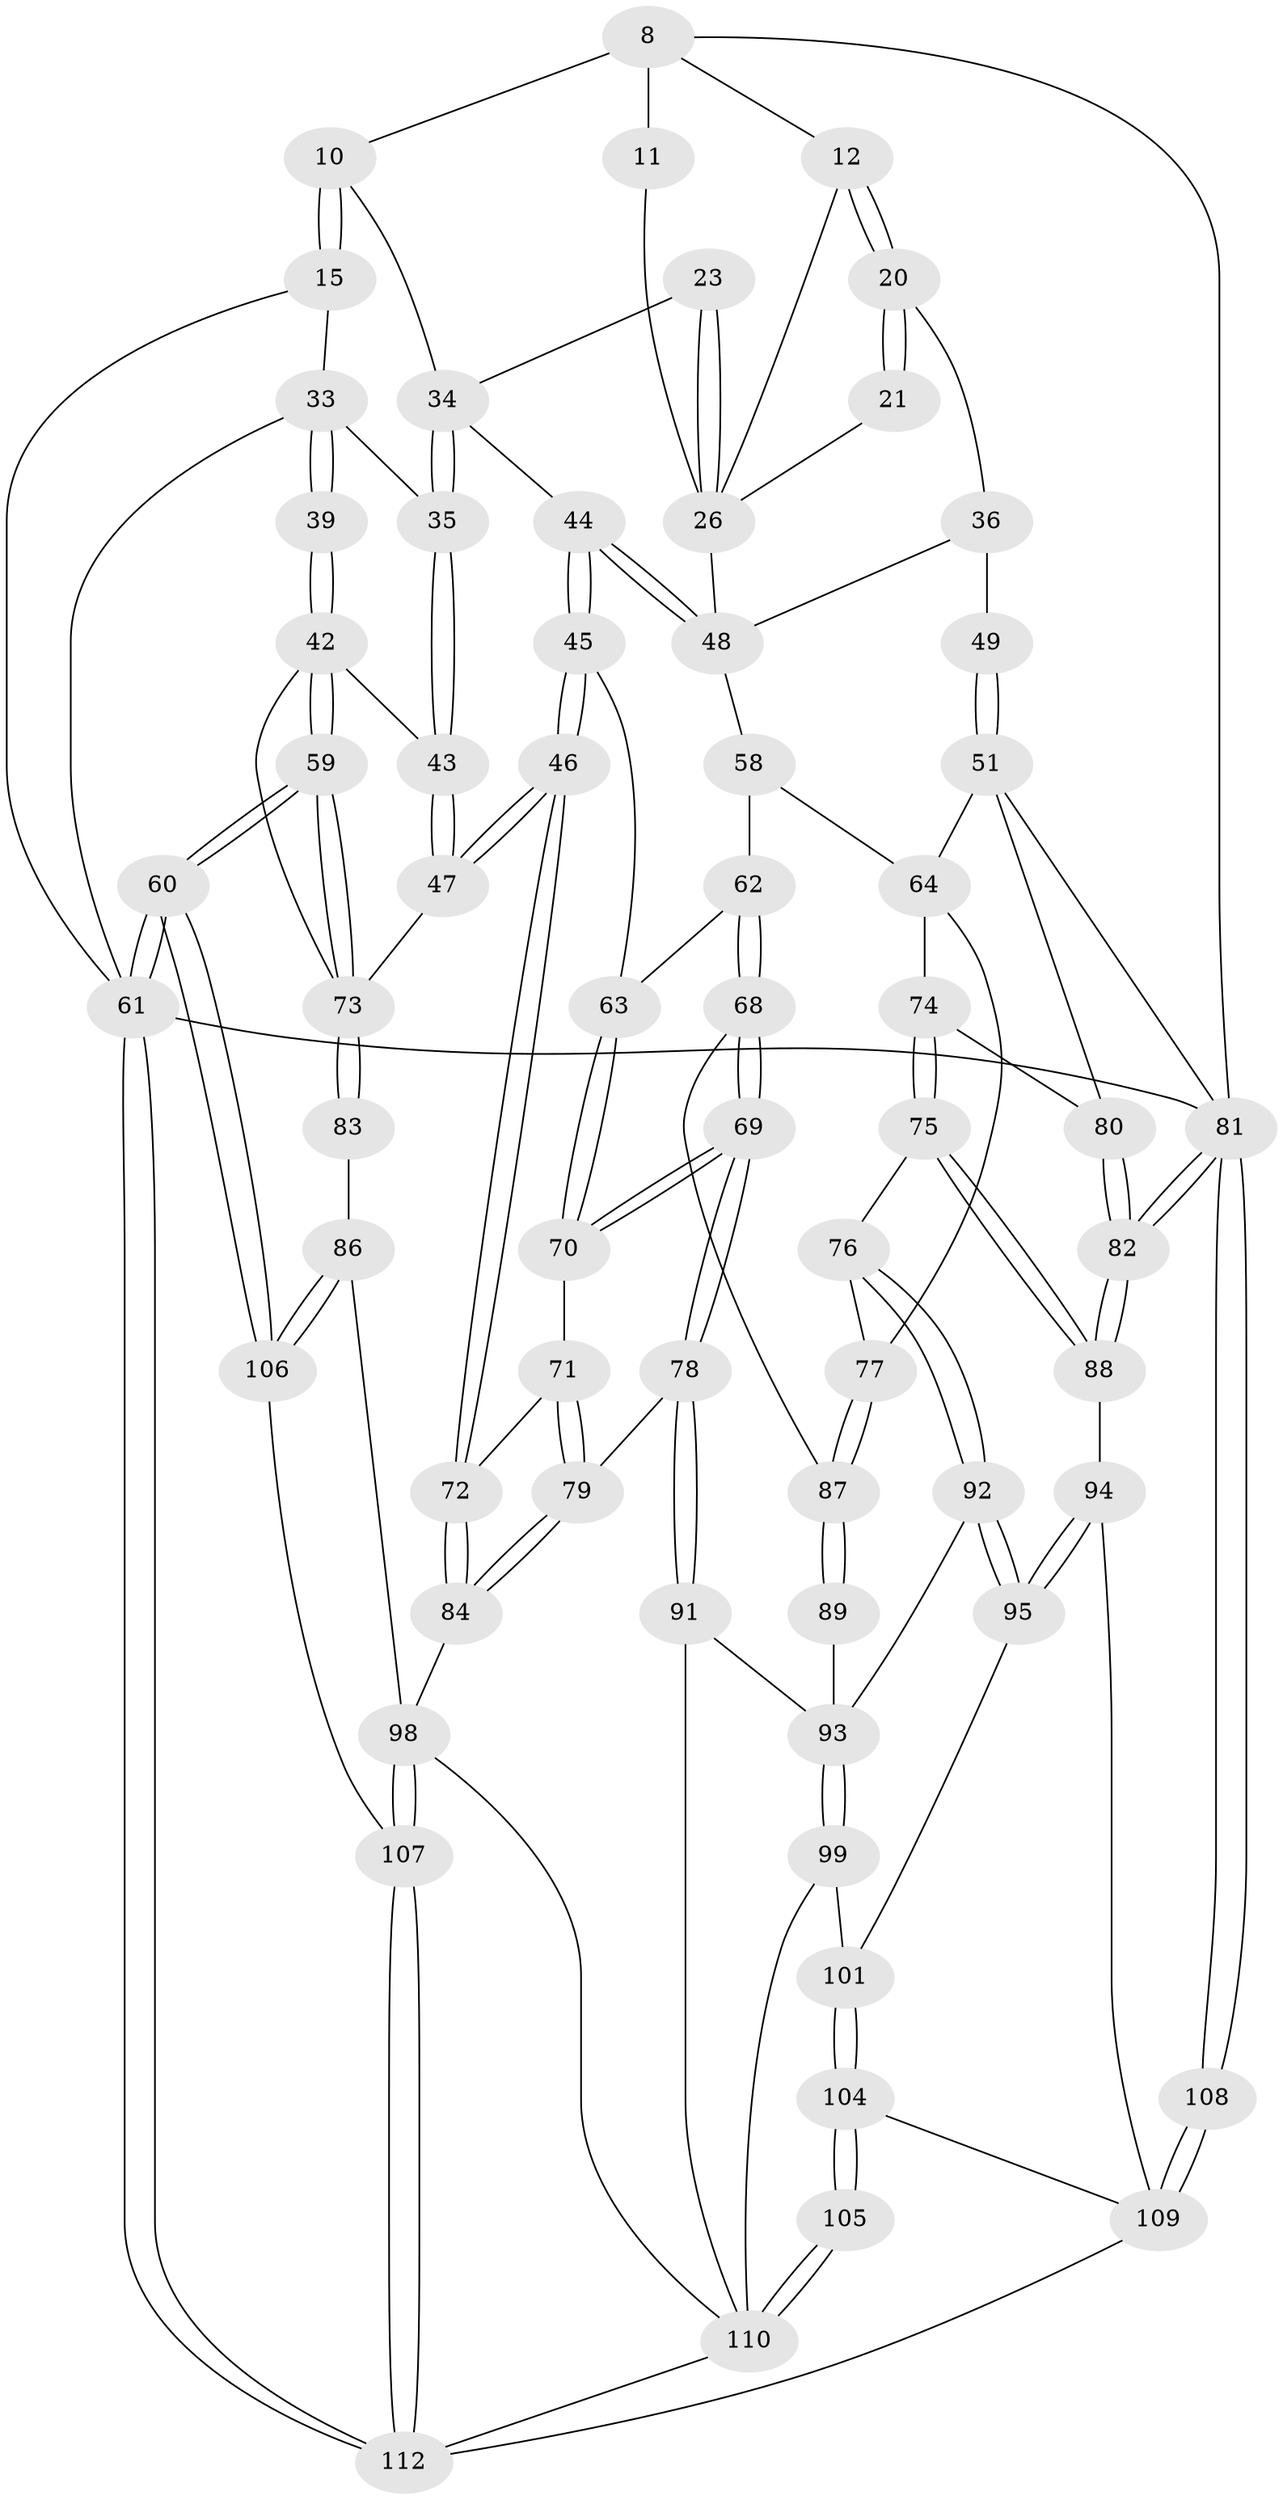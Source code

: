 // original degree distribution, {3: 0.017857142857142856, 4: 0.2767857142857143, 6: 0.25892857142857145, 5: 0.44642857142857145}
// Generated by graph-tools (version 1.1) at 2025/05/03/04/25 22:05:26]
// undirected, 67 vertices, 156 edges
graph export_dot {
graph [start="1"]
  node [color=gray90,style=filled];
  8 [pos="+0.379030056480225+0.06781666359260582",super="+3"];
  10 [pos="+0.2771472770553806+0.13128243483862198",super="+9"];
  11 [pos="+0.5134164028902443+0.10670159989048286"];
  12 [pos="+0.7213722838606633+0"];
  15 [pos="+0.21060142031429377+0.09975731501203047",super="+6+7"];
  20 [pos="+0.7842808950747251+0.08874377601425974",super="+19"];
  21 [pos="+0.6529013775234485+0.23262896740521039"];
  23 [pos="+0.49311187151660774+0.21144990828626592"];
  26 [pos="+0.6166333372348576+0.29274360267838045",super="+22+14"];
  33 [pos="+0.07319493494052932+0.27877542863539484",super="+28+29"];
  34 [pos="+0.2515151599184738+0.27786538982053344",super="+25+24"];
  35 [pos="+0.2469781431004278+0.28393037631611007",super="+31+30+32"];
  36 [pos="+0.7627529878835513+0.3486521763320062",super="+18"];
  39 [pos="+0+0.09784957031381442"];
  42 [pos="+0+0.4551457491262023",super="+41"];
  43 [pos="+0.2184231991621864+0.38143452205856504",super="+40"];
  44 [pos="+0.42247242948922614+0.4409592000665713"];
  45 [pos="+0.4041386406679656+0.4596257899259239"];
  46 [pos="+0.3505918669671353+0.5013300017496699"];
  47 [pos="+0.2871484291900945+0.49802232152750125"];
  48 [pos="+0.53641507057868+0.42194583883702147",super="+38"];
  49 [pos="+0.8542924569746091+0.3848368154857092",super="+17"];
  51 [pos="+0.9062447895431801+0.43924890384079257",super="+50"];
  58 [pos="+0.5810788865163158+0.5041083010697136",super="+57+54"];
  59 [pos="+0+0.7871973944904322"];
  60 [pos="+0+0.9858121209818754"];
  61 [pos="+0+1",super="+5"];
  62 [pos="+0.5489977976013322+0.5582809670918749"];
  63 [pos="+0.516492954711673+0.5709514725178999"];
  64 [pos="+0.6501173487294061+0.5636089390617828",super="+53"];
  68 [pos="+0.5696973259745582+0.6448898997041542"];
  69 [pos="+0.5323218936870737+0.663311315658497"];
  70 [pos="+0.5001460238208167+0.6078274215202649"];
  71 [pos="+0.4633754675948654+0.5939293020905811"];
  72 [pos="+0.3529734487486319+0.5070600975173152"];
  73 [pos="+0+0.727553277447779",super="+56+55"];
  74 [pos="+0.8501180271392083+0.5700831981988603"];
  75 [pos="+0.8578677432236329+0.6293580171316205"];
  76 [pos="+0.7797760224049242+0.655998968108812"];
  77 [pos="+0.7492375216855227+0.6601992797068108",super="+65"];
  78 [pos="+0.4908654484419679+0.7292268661607053"];
  79 [pos="+0.43924982685176883+0.7369133317464098"];
  80 [pos="+1+0.3886464710124235"];
  81 [pos="+1+1",super="+4"];
  82 [pos="+1+0.7618246576956196"];
  83 [pos="+0.21025439403960522+0.6905084374060072"];
  84 [pos="+0.3927839994281056+0.748409331631314"];
  86 [pos="+0.31790740003493717+0.7845985000782223"];
  87 [pos="+0.6890814597523176+0.7240335533898948",super="+66+67"];
  88 [pos="+1+0.7490626115771398"];
  89 [pos="+0.6560804720612721+0.77979392726201"];
  91 [pos="+0.5930608247334302+0.8045791252996799"];
  92 [pos="+0.7706598005636737+0.773162351151983"];
  93 [pos="+0.6674312611992037+0.7896531594547485",super="+90"];
  94 [pos="+0.9219254126469784+0.8179985335568194"];
  95 [pos="+0.8199844697452714+0.8241271476945342"];
  98 [pos="+0.4341740087545098+0.9033732335903795",super="+85"];
  99 [pos="+0.7167730258506353+0.8476122555452857"];
  101 [pos="+0.7520283683800434+0.8537542468727033"];
  104 [pos="+0.7838033714095172+0.9465892446805033"];
  105 [pos="+0.6374328860618799+1"];
  106 [pos="+0.25066282752809327+0.8645257042244491"];
  107 [pos="+0.31087212414262066+1"];
  108 [pos="+1+1"];
  109 [pos="+0.8481561734793522+1",super="+103+102"];
  110 [pos="+0.6195392125190109+1",super="+97+96+100"];
  112 [pos="+0.26558025619687764+1",super="+111"];
  8 -- 11 [weight=2];
  8 -- 81;
  8 -- 12;
  8 -- 10;
  10 -- 15 [weight=2];
  10 -- 15;
  10 -- 34;
  11 -- 26;
  12 -- 20;
  12 -- 20;
  12 -- 26;
  15 -- 61;
  15 -- 33;
  20 -- 21 [weight=2];
  20 -- 21;
  20 -- 36;
  21 -- 26;
  23 -- 26 [weight=2];
  23 -- 26;
  23 -- 34;
  26 -- 48;
  33 -- 39 [weight=2];
  33 -- 39;
  33 -- 35 [weight=2];
  33 -- 61;
  34 -- 35 [weight=2];
  34 -- 35;
  34 -- 44;
  35 -- 43 [weight=2];
  35 -- 43;
  36 -- 49 [weight=2];
  36 -- 48;
  39 -- 42;
  39 -- 42;
  42 -- 59;
  42 -- 59;
  42 -- 73;
  42 -- 43;
  43 -- 47;
  43 -- 47;
  44 -- 45;
  44 -- 45;
  44 -- 48;
  44 -- 48;
  45 -- 46;
  45 -- 46;
  45 -- 63;
  46 -- 47;
  46 -- 47;
  46 -- 72;
  46 -- 72;
  47 -- 73;
  48 -- 58 [weight=2];
  49 -- 51 [weight=2];
  49 -- 51;
  51 -- 80;
  51 -- 81;
  51 -- 64;
  58 -- 62;
  58 -- 64 [weight=2];
  59 -- 60;
  59 -- 60;
  59 -- 73;
  59 -- 73;
  60 -- 61;
  60 -- 61;
  60 -- 106;
  60 -- 106;
  61 -- 112;
  61 -- 112;
  61 -- 81 [weight=2];
  62 -- 63;
  62 -- 68;
  62 -- 68;
  63 -- 70;
  63 -- 70;
  64 -- 77;
  64 -- 74;
  68 -- 69;
  68 -- 69;
  68 -- 87;
  69 -- 70;
  69 -- 70;
  69 -- 78;
  69 -- 78;
  70 -- 71;
  71 -- 72;
  71 -- 79;
  71 -- 79;
  72 -- 84;
  72 -- 84;
  73 -- 83 [weight=2];
  73 -- 83;
  74 -- 75;
  74 -- 75;
  74 -- 80;
  75 -- 76;
  75 -- 88;
  75 -- 88;
  76 -- 77;
  76 -- 92;
  76 -- 92;
  77 -- 87 [weight=2];
  77 -- 87;
  78 -- 79;
  78 -- 91;
  78 -- 91;
  79 -- 84;
  79 -- 84;
  80 -- 82;
  80 -- 82;
  81 -- 82;
  81 -- 82;
  81 -- 108;
  81 -- 108;
  82 -- 88;
  82 -- 88;
  83 -- 86;
  84 -- 98;
  86 -- 106;
  86 -- 106;
  86 -- 98;
  87 -- 89 [weight=2];
  87 -- 89;
  88 -- 94;
  89 -- 93;
  91 -- 93;
  91 -- 110;
  92 -- 93;
  92 -- 95;
  92 -- 95;
  93 -- 99;
  93 -- 99;
  94 -- 95;
  94 -- 95;
  94 -- 109;
  95 -- 101;
  98 -- 107;
  98 -- 107;
  98 -- 110;
  99 -- 101;
  99 -- 110;
  101 -- 104;
  101 -- 104;
  104 -- 105;
  104 -- 105;
  104 -- 109;
  105 -- 110 [weight=2];
  105 -- 110;
  106 -- 107;
  107 -- 112;
  107 -- 112;
  108 -- 109 [weight=2];
  108 -- 109;
  109 -- 112;
  110 -- 112;
}

